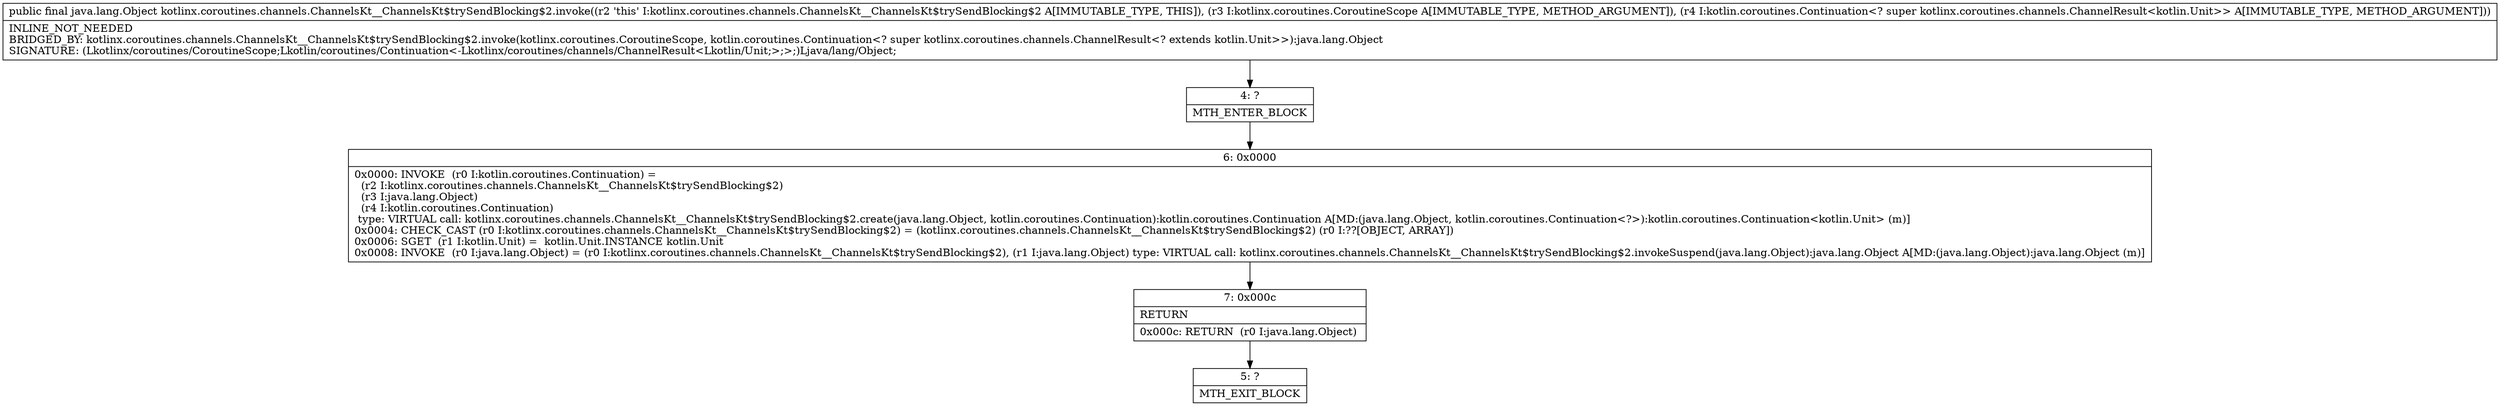 digraph "CFG forkotlinx.coroutines.channels.ChannelsKt__ChannelsKt$trySendBlocking$2.invoke(Lkotlinx\/coroutines\/CoroutineScope;Lkotlin\/coroutines\/Continuation;)Ljava\/lang\/Object;" {
Node_4 [shape=record,label="{4\:\ ?|MTH_ENTER_BLOCK\l}"];
Node_6 [shape=record,label="{6\:\ 0x0000|0x0000: INVOKE  (r0 I:kotlin.coroutines.Continuation) = \l  (r2 I:kotlinx.coroutines.channels.ChannelsKt__ChannelsKt$trySendBlocking$2)\l  (r3 I:java.lang.Object)\l  (r4 I:kotlin.coroutines.Continuation)\l type: VIRTUAL call: kotlinx.coroutines.channels.ChannelsKt__ChannelsKt$trySendBlocking$2.create(java.lang.Object, kotlin.coroutines.Continuation):kotlin.coroutines.Continuation A[MD:(java.lang.Object, kotlin.coroutines.Continuation\<?\>):kotlin.coroutines.Continuation\<kotlin.Unit\> (m)]\l0x0004: CHECK_CAST (r0 I:kotlinx.coroutines.channels.ChannelsKt__ChannelsKt$trySendBlocking$2) = (kotlinx.coroutines.channels.ChannelsKt__ChannelsKt$trySendBlocking$2) (r0 I:??[OBJECT, ARRAY]) \l0x0006: SGET  (r1 I:kotlin.Unit) =  kotlin.Unit.INSTANCE kotlin.Unit \l0x0008: INVOKE  (r0 I:java.lang.Object) = (r0 I:kotlinx.coroutines.channels.ChannelsKt__ChannelsKt$trySendBlocking$2), (r1 I:java.lang.Object) type: VIRTUAL call: kotlinx.coroutines.channels.ChannelsKt__ChannelsKt$trySendBlocking$2.invokeSuspend(java.lang.Object):java.lang.Object A[MD:(java.lang.Object):java.lang.Object (m)]\l}"];
Node_7 [shape=record,label="{7\:\ 0x000c|RETURN\l|0x000c: RETURN  (r0 I:java.lang.Object) \l}"];
Node_5 [shape=record,label="{5\:\ ?|MTH_EXIT_BLOCK\l}"];
MethodNode[shape=record,label="{public final java.lang.Object kotlinx.coroutines.channels.ChannelsKt__ChannelsKt$trySendBlocking$2.invoke((r2 'this' I:kotlinx.coroutines.channels.ChannelsKt__ChannelsKt$trySendBlocking$2 A[IMMUTABLE_TYPE, THIS]), (r3 I:kotlinx.coroutines.CoroutineScope A[IMMUTABLE_TYPE, METHOD_ARGUMENT]), (r4 I:kotlin.coroutines.Continuation\<? super kotlinx.coroutines.channels.ChannelResult\<kotlin.Unit\>\> A[IMMUTABLE_TYPE, METHOD_ARGUMENT]))  | INLINE_NOT_NEEDED\lBRIDGED_BY: kotlinx.coroutines.channels.ChannelsKt__ChannelsKt$trySendBlocking$2.invoke(kotlinx.coroutines.CoroutineScope, kotlin.coroutines.Continuation\<? super kotlinx.coroutines.channels.ChannelResult\<? extends kotlin.Unit\>\>):java.lang.Object\lSIGNATURE: (Lkotlinx\/coroutines\/CoroutineScope;Lkotlin\/coroutines\/Continuation\<\-Lkotlinx\/coroutines\/channels\/ChannelResult\<Lkotlin\/Unit;\>;\>;)Ljava\/lang\/Object;\l}"];
MethodNode -> Node_4;Node_4 -> Node_6;
Node_6 -> Node_7;
Node_7 -> Node_5;
}

